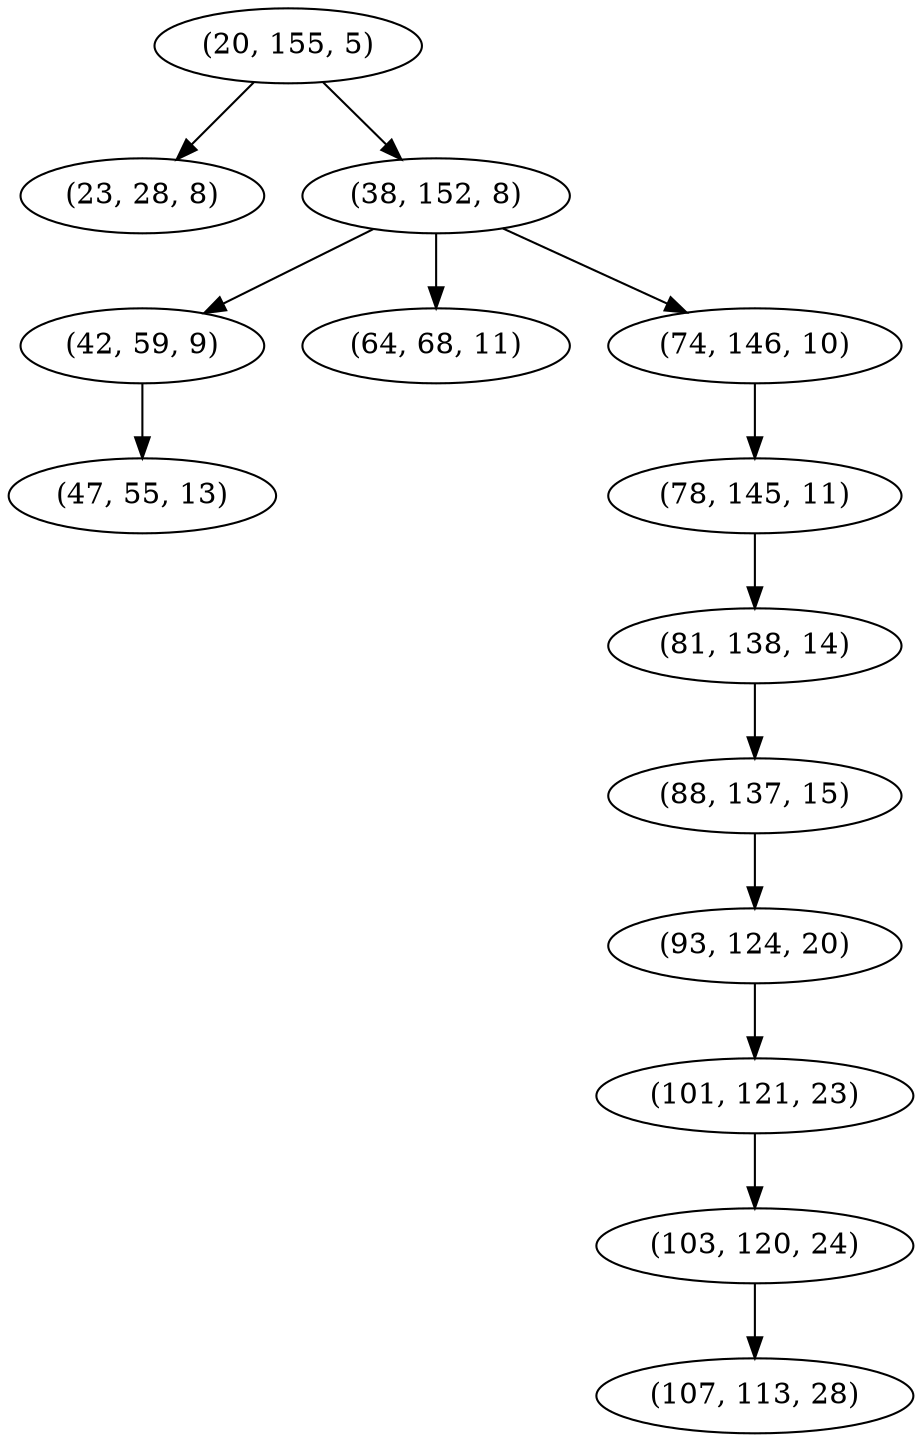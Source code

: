 digraph tree {
    "(20, 155, 5)";
    "(23, 28, 8)";
    "(38, 152, 8)";
    "(42, 59, 9)";
    "(47, 55, 13)";
    "(64, 68, 11)";
    "(74, 146, 10)";
    "(78, 145, 11)";
    "(81, 138, 14)";
    "(88, 137, 15)";
    "(93, 124, 20)";
    "(101, 121, 23)";
    "(103, 120, 24)";
    "(107, 113, 28)";
    "(20, 155, 5)" -> "(23, 28, 8)";
    "(20, 155, 5)" -> "(38, 152, 8)";
    "(38, 152, 8)" -> "(42, 59, 9)";
    "(38, 152, 8)" -> "(64, 68, 11)";
    "(38, 152, 8)" -> "(74, 146, 10)";
    "(42, 59, 9)" -> "(47, 55, 13)";
    "(74, 146, 10)" -> "(78, 145, 11)";
    "(78, 145, 11)" -> "(81, 138, 14)";
    "(81, 138, 14)" -> "(88, 137, 15)";
    "(88, 137, 15)" -> "(93, 124, 20)";
    "(93, 124, 20)" -> "(101, 121, 23)";
    "(101, 121, 23)" -> "(103, 120, 24)";
    "(103, 120, 24)" -> "(107, 113, 28)";
}
